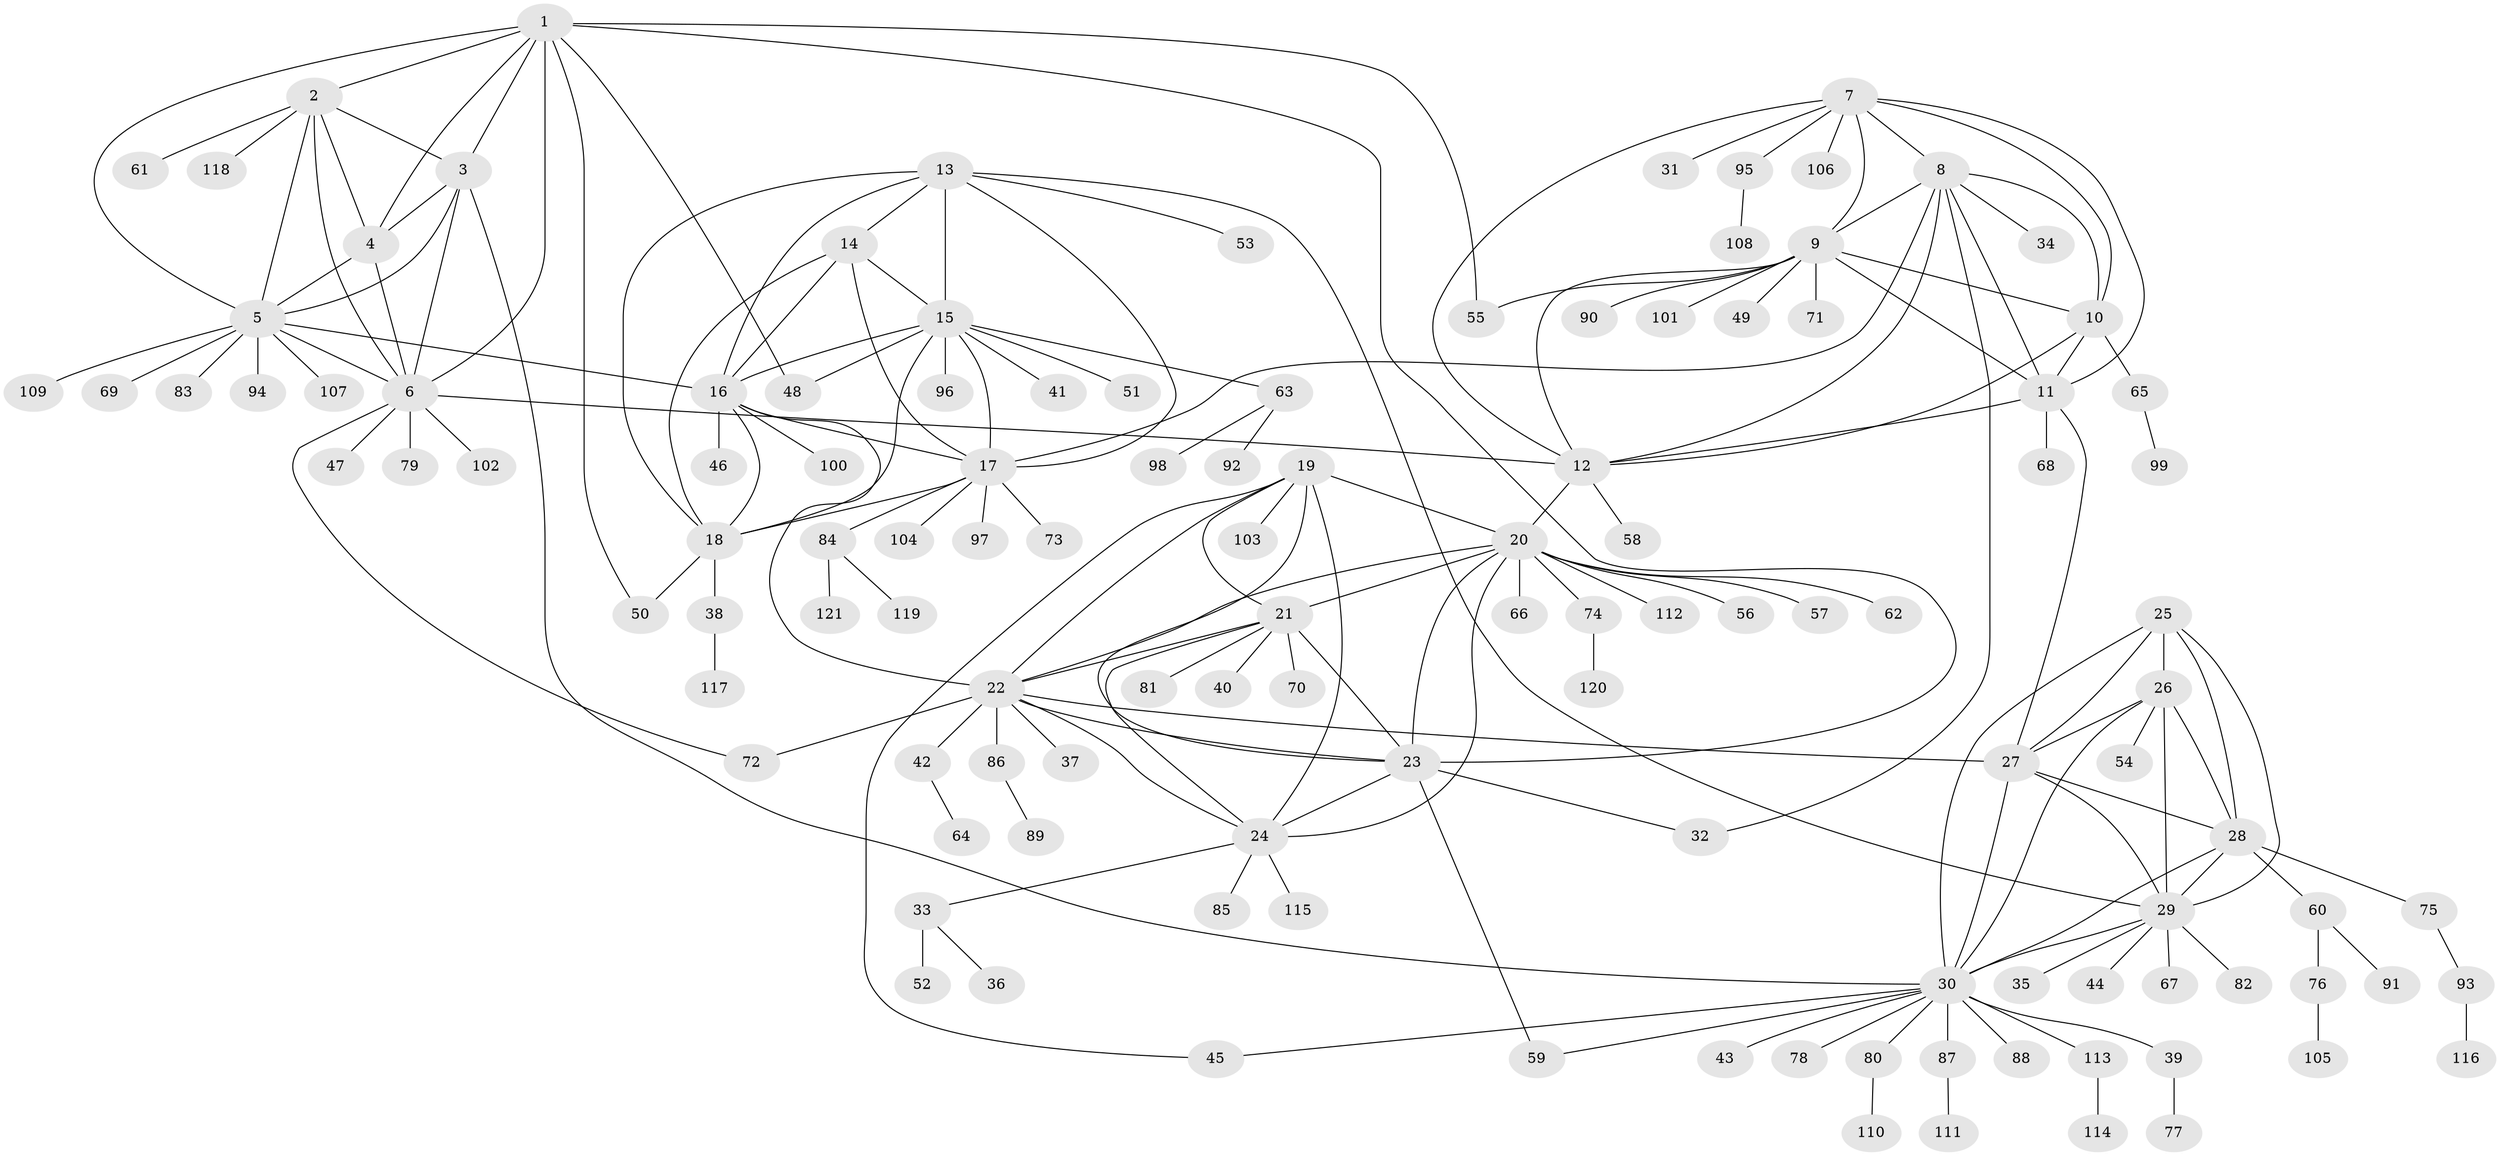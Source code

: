 // Generated by graph-tools (version 1.1) at 2025/54/03/09/25 04:54:29]
// undirected, 121 vertices, 183 edges
graph export_dot {
graph [start="1"]
  node [color=gray90,style=filled];
  1;
  2;
  3;
  4;
  5;
  6;
  7;
  8;
  9;
  10;
  11;
  12;
  13;
  14;
  15;
  16;
  17;
  18;
  19;
  20;
  21;
  22;
  23;
  24;
  25;
  26;
  27;
  28;
  29;
  30;
  31;
  32;
  33;
  34;
  35;
  36;
  37;
  38;
  39;
  40;
  41;
  42;
  43;
  44;
  45;
  46;
  47;
  48;
  49;
  50;
  51;
  52;
  53;
  54;
  55;
  56;
  57;
  58;
  59;
  60;
  61;
  62;
  63;
  64;
  65;
  66;
  67;
  68;
  69;
  70;
  71;
  72;
  73;
  74;
  75;
  76;
  77;
  78;
  79;
  80;
  81;
  82;
  83;
  84;
  85;
  86;
  87;
  88;
  89;
  90;
  91;
  92;
  93;
  94;
  95;
  96;
  97;
  98;
  99;
  100;
  101;
  102;
  103;
  104;
  105;
  106;
  107;
  108;
  109;
  110;
  111;
  112;
  113;
  114;
  115;
  116;
  117;
  118;
  119;
  120;
  121;
  1 -- 2;
  1 -- 3;
  1 -- 4;
  1 -- 5;
  1 -- 6;
  1 -- 23;
  1 -- 48;
  1 -- 50;
  1 -- 55;
  2 -- 3;
  2 -- 4;
  2 -- 5;
  2 -- 6;
  2 -- 61;
  2 -- 118;
  3 -- 4;
  3 -- 5;
  3 -- 6;
  3 -- 30;
  4 -- 5;
  4 -- 6;
  5 -- 6;
  5 -- 16;
  5 -- 69;
  5 -- 83;
  5 -- 94;
  5 -- 107;
  5 -- 109;
  6 -- 12;
  6 -- 47;
  6 -- 72;
  6 -- 79;
  6 -- 102;
  7 -- 8;
  7 -- 9;
  7 -- 10;
  7 -- 11;
  7 -- 12;
  7 -- 31;
  7 -- 95;
  7 -- 106;
  8 -- 9;
  8 -- 10;
  8 -- 11;
  8 -- 12;
  8 -- 17;
  8 -- 32;
  8 -- 34;
  9 -- 10;
  9 -- 11;
  9 -- 12;
  9 -- 49;
  9 -- 55;
  9 -- 71;
  9 -- 90;
  9 -- 101;
  10 -- 11;
  10 -- 12;
  10 -- 65;
  11 -- 12;
  11 -- 27;
  11 -- 68;
  12 -- 20;
  12 -- 58;
  13 -- 14;
  13 -- 15;
  13 -- 16;
  13 -- 17;
  13 -- 18;
  13 -- 29;
  13 -- 53;
  14 -- 15;
  14 -- 16;
  14 -- 17;
  14 -- 18;
  15 -- 16;
  15 -- 17;
  15 -- 18;
  15 -- 41;
  15 -- 48;
  15 -- 51;
  15 -- 63;
  15 -- 96;
  16 -- 17;
  16 -- 18;
  16 -- 22;
  16 -- 46;
  16 -- 100;
  17 -- 18;
  17 -- 73;
  17 -- 84;
  17 -- 97;
  17 -- 104;
  18 -- 38;
  18 -- 50;
  19 -- 20;
  19 -- 21;
  19 -- 22;
  19 -- 23;
  19 -- 24;
  19 -- 45;
  19 -- 103;
  20 -- 21;
  20 -- 22;
  20 -- 23;
  20 -- 24;
  20 -- 56;
  20 -- 57;
  20 -- 62;
  20 -- 66;
  20 -- 74;
  20 -- 112;
  21 -- 22;
  21 -- 23;
  21 -- 24;
  21 -- 40;
  21 -- 70;
  21 -- 81;
  22 -- 23;
  22 -- 24;
  22 -- 27;
  22 -- 37;
  22 -- 42;
  22 -- 72;
  22 -- 86;
  23 -- 24;
  23 -- 32;
  23 -- 59;
  24 -- 33;
  24 -- 85;
  24 -- 115;
  25 -- 26;
  25 -- 27;
  25 -- 28;
  25 -- 29;
  25 -- 30;
  26 -- 27;
  26 -- 28;
  26 -- 29;
  26 -- 30;
  26 -- 54;
  27 -- 28;
  27 -- 29;
  27 -- 30;
  28 -- 29;
  28 -- 30;
  28 -- 60;
  28 -- 75;
  29 -- 30;
  29 -- 35;
  29 -- 44;
  29 -- 67;
  29 -- 82;
  30 -- 39;
  30 -- 43;
  30 -- 45;
  30 -- 59;
  30 -- 78;
  30 -- 80;
  30 -- 87;
  30 -- 88;
  30 -- 113;
  33 -- 36;
  33 -- 52;
  38 -- 117;
  39 -- 77;
  42 -- 64;
  60 -- 76;
  60 -- 91;
  63 -- 92;
  63 -- 98;
  65 -- 99;
  74 -- 120;
  75 -- 93;
  76 -- 105;
  80 -- 110;
  84 -- 119;
  84 -- 121;
  86 -- 89;
  87 -- 111;
  93 -- 116;
  95 -- 108;
  113 -- 114;
}
